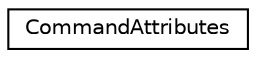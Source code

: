 digraph "Graphical Class Hierarchy"
{
  edge [fontname="Helvetica",fontsize="10",labelfontname="Helvetica",labelfontsize="10"];
  node [fontname="Helvetica",fontsize="10",shape=record];
  rankdir="LR";
  Node0 [label="CommandAttributes",height=0.2,width=0.4,color="black", fillcolor="white", style="filled",URL="$structkaldi_1_1nnet3_1_1CommandAttributes.html"];
}
